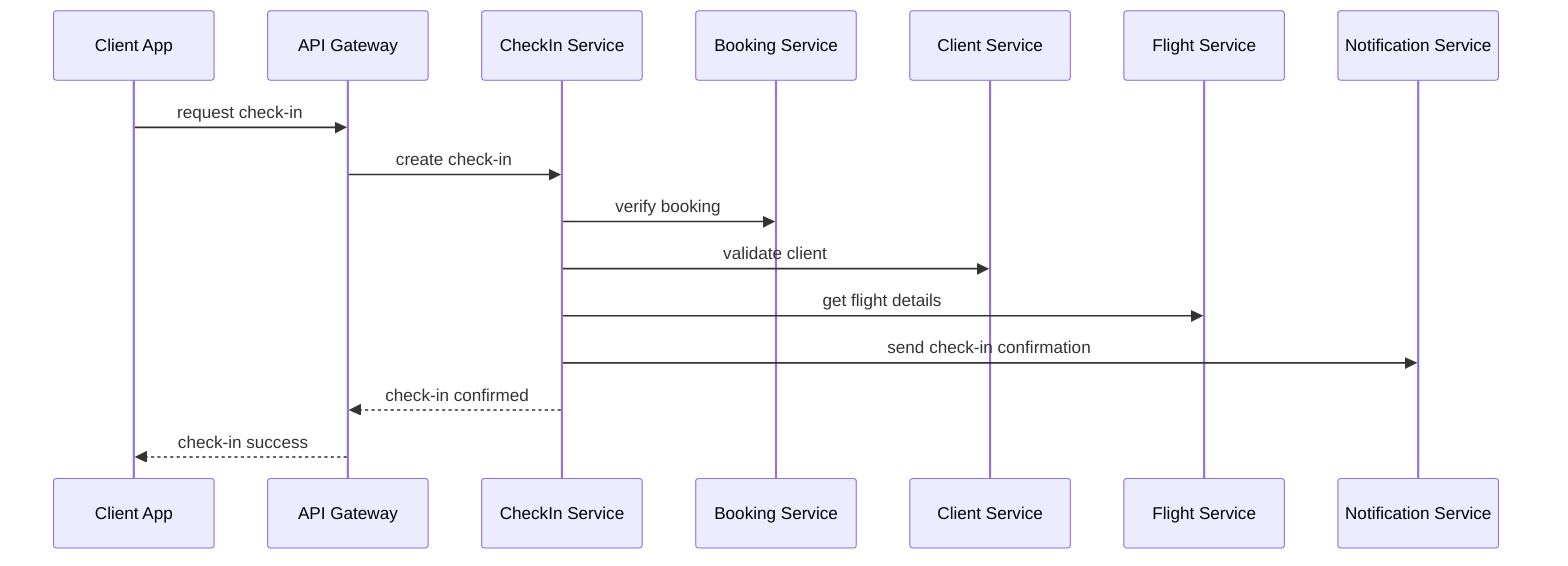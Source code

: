 sequenceDiagram
    participant ClientApp as Client App
    participant APIGateway as API Gateway
    participant CheckIn as CheckIn Service
    participant Booking as Booking Service
    participant Client as Client Service
    participant Flight as Flight Service
    participant Notification as Notification Service

    ClientApp->>APIGateway: request check-in
    APIGateway->>CheckIn: create check-in
    CheckIn->>Booking: verify booking
    CheckIn->>Client: validate client
    CheckIn->>Flight: get flight details
    CheckIn->>Notification: send check-in confirmation
    CheckIn-->>APIGateway: check-in confirmed
    APIGateway-->>ClientApp: check-in success